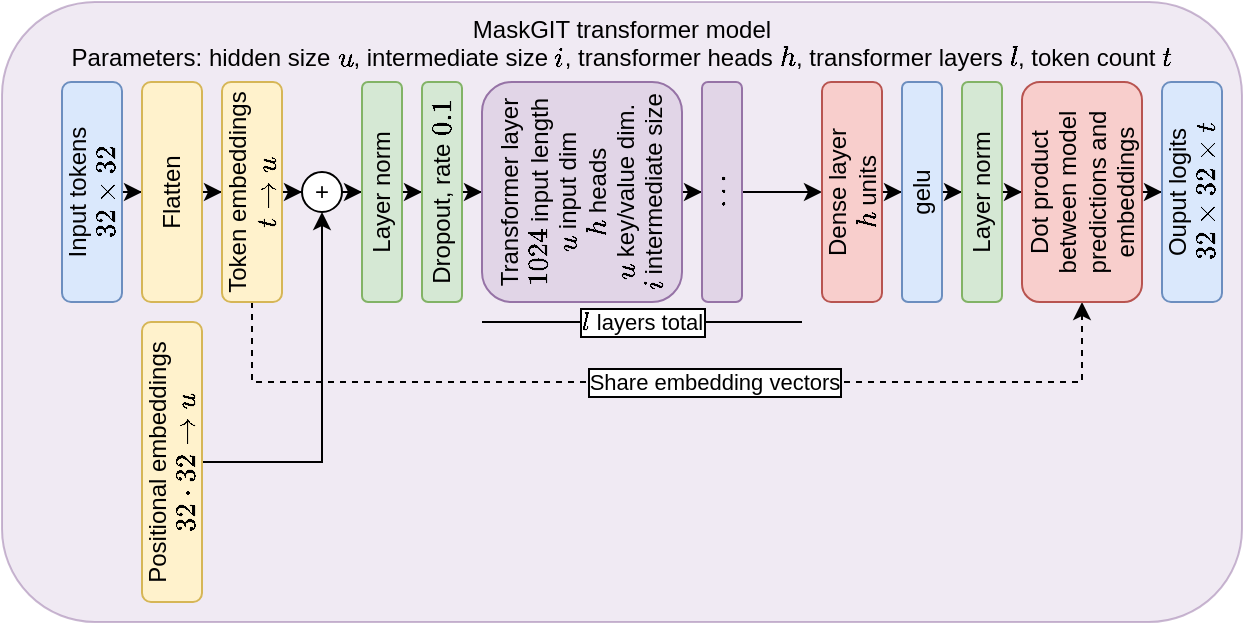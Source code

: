 <mxfile version="21.2.8" type="device">
  <diagram name="Page-1" id="RpvL2VfRRBLgs9tXxbWa">
    <mxGraphModel dx="660" dy="983" grid="1" gridSize="10" guides="1" tooltips="1" connect="1" arrows="1" fold="1" page="1" pageScale="1" pageWidth="3300" pageHeight="4681" math="1" shadow="0">
      <root>
        <mxCell id="0" />
        <mxCell id="1" parent="0" />
        <mxCell id="-ReKAeFo25wn6_mvwk_p-16" value="MaskGIT transformer model&lt;br&gt;Parameters: hidden size \(u\), intermediate size \(i\), transformer heads \(h\), transformer layers \(l\), token count \(t\)" style="rounded=1;whiteSpace=wrap;html=1;verticalAlign=top;fillColor=#e1d5e7;strokeColor=#9673a6;opacity=50;movable=1;resizable=1;rotatable=1;deletable=1;editable=1;locked=0;connectable=1;" parent="1" vertex="1">
          <mxGeometry x="30" y="40" width="620" height="310" as="geometry" />
        </mxCell>
        <mxCell id="-ReKAeFo25wn6_mvwk_p-4" style="edgeStyle=orthogonalEdgeStyle;rounded=0;orthogonalLoop=1;jettySize=auto;html=1;" parent="1" source="-ReKAeFo25wn6_mvwk_p-1" target="-ReKAeFo25wn6_mvwk_p-14" edge="1">
          <mxGeometry relative="1" as="geometry" />
        </mxCell>
        <mxCell id="-ReKAeFo25wn6_mvwk_p-1" value="Input tokens&lt;br&gt;\(32 \times 32\)" style="rounded=1;whiteSpace=wrap;html=1;horizontal=0;fillColor=#dae8fc;strokeColor=#6c8ebf;" parent="1" vertex="1">
          <mxGeometry x="60" y="80" width="30" height="110" as="geometry" />
        </mxCell>
        <mxCell id="-ReKAeFo25wn6_mvwk_p-7" style="edgeStyle=orthogonalEdgeStyle;rounded=0;orthogonalLoop=1;jettySize=auto;html=1;entryX=0.5;entryY=1;entryDx=0;entryDy=0;" parent="1" source="-ReKAeFo25wn6_mvwk_p-2" target="-ReKAeFo25wn6_mvwk_p-5" edge="1">
          <mxGeometry relative="1" as="geometry" />
        </mxCell>
        <mxCell id="-ReKAeFo25wn6_mvwk_p-2" value="Positional embeddings&lt;br&gt;\(32 \cdot 32\rightarrow u\)" style="rounded=1;whiteSpace=wrap;html=1;horizontal=0;fillColor=#fff2cc;strokeColor=#d6b656;" parent="1" vertex="1">
          <mxGeometry x="100" y="200" width="30" height="140" as="geometry" />
        </mxCell>
        <mxCell id="-ReKAeFo25wn6_mvwk_p-6" style="edgeStyle=orthogonalEdgeStyle;rounded=0;orthogonalLoop=1;jettySize=auto;html=1;" parent="1" source="-ReKAeFo25wn6_mvwk_p-3" target="-ReKAeFo25wn6_mvwk_p-5" edge="1">
          <mxGeometry relative="1" as="geometry" />
        </mxCell>
        <mxCell id="-ReKAeFo25wn6_mvwk_p-9" style="edgeStyle=orthogonalEdgeStyle;rounded=0;orthogonalLoop=1;jettySize=auto;html=1;" parent="1" source="-ReKAeFo25wn6_mvwk_p-5" target="-ReKAeFo25wn6_mvwk_p-8" edge="1">
          <mxGeometry relative="1" as="geometry" />
        </mxCell>
        <mxCell id="-ReKAeFo25wn6_mvwk_p-5" value="+" style="ellipse;whiteSpace=wrap;html=1;aspect=fixed;" parent="1" vertex="1">
          <mxGeometry x="180" y="125" width="20" height="20" as="geometry" />
        </mxCell>
        <mxCell id="-ReKAeFo25wn6_mvwk_p-11" style="edgeStyle=orthogonalEdgeStyle;rounded=0;orthogonalLoop=1;jettySize=auto;html=1;" parent="1" source="-ReKAeFo25wn6_mvwk_p-8" target="-ReKAeFo25wn6_mvwk_p-10" edge="1">
          <mxGeometry relative="1" as="geometry" />
        </mxCell>
        <mxCell id="-ReKAeFo25wn6_mvwk_p-8" value="Layer norm" style="rounded=1;whiteSpace=wrap;html=1;horizontal=0;fillColor=#d5e8d4;strokeColor=#82b366;" parent="1" vertex="1">
          <mxGeometry x="210" y="80" width="20" height="110" as="geometry" />
        </mxCell>
        <mxCell id="-ReKAeFo25wn6_mvwk_p-13" style="edgeStyle=orthogonalEdgeStyle;rounded=0;orthogonalLoop=1;jettySize=auto;html=1;" parent="1" source="-ReKAeFo25wn6_mvwk_p-10" target="-ReKAeFo25wn6_mvwk_p-12" edge="1">
          <mxGeometry relative="1" as="geometry" />
        </mxCell>
        <mxCell id="-ReKAeFo25wn6_mvwk_p-10" value="Dropout, rate \(0.1\)" style="rounded=1;whiteSpace=wrap;html=1;horizontal=0;fillColor=#d5e8d4;strokeColor=#82b366;" parent="1" vertex="1">
          <mxGeometry x="240" y="80" width="20" height="110" as="geometry" />
        </mxCell>
        <mxCell id="-ReKAeFo25wn6_mvwk_p-18" value="" style="edgeStyle=orthogonalEdgeStyle;rounded=0;orthogonalLoop=1;jettySize=auto;html=1;" parent="1" source="-ReKAeFo25wn6_mvwk_p-12" target="-ReKAeFo25wn6_mvwk_p-17" edge="1">
          <mxGeometry relative="1" as="geometry" />
        </mxCell>
        <mxCell id="-ReKAeFo25wn6_mvwk_p-12" value="Transformer layer&lt;br&gt;\(1024\) input length&lt;br&gt;\(u\) input dim&lt;br&gt;\(h\) heads&lt;br&gt;\(u\) key/value dim.&lt;br&gt;\(i\) intermediate size" style="rounded=1;whiteSpace=wrap;html=1;horizontal=0;fillColor=#e1d5e7;strokeColor=#9673a6;" parent="1" vertex="1">
          <mxGeometry x="270" y="80" width="100" height="110" as="geometry" />
        </mxCell>
        <mxCell id="-ReKAeFo25wn6_mvwk_p-15" style="edgeStyle=orthogonalEdgeStyle;rounded=0;orthogonalLoop=1;jettySize=auto;html=1;" parent="1" source="-ReKAeFo25wn6_mvwk_p-14" target="-ReKAeFo25wn6_mvwk_p-3" edge="1">
          <mxGeometry relative="1" as="geometry" />
        </mxCell>
        <mxCell id="-ReKAeFo25wn6_mvwk_p-14" value="Flatten" style="rounded=1;whiteSpace=wrap;html=1;horizontal=0;fillColor=#fff2cc;strokeColor=#d6b656;" parent="1" vertex="1">
          <mxGeometry x="100" y="80" width="30" height="110" as="geometry" />
        </mxCell>
        <mxCell id="bj5exP4yNzdf8QCUCQv1-3" style="edgeStyle=elbowEdgeStyle;rounded=0;orthogonalLoop=1;jettySize=auto;html=1;dashed=1;elbow=vertical;" edge="1" parent="1" source="-ReKAeFo25wn6_mvwk_p-3" target="-ReKAeFo25wn6_mvwk_p-26">
          <mxGeometry relative="1" as="geometry">
            <Array as="points">
              <mxPoint x="490" y="230" />
              <mxPoint x="360" y="220" />
            </Array>
          </mxGeometry>
        </mxCell>
        <mxCell id="bj5exP4yNzdf8QCUCQv1-4" value="Share embedding vectors" style="edgeLabel;html=1;align=center;verticalAlign=middle;resizable=0;points=[];labelBorderColor=default;" vertex="1" connectable="0" parent="bj5exP4yNzdf8QCUCQv1-3">
          <mxGeometry x="0.093" relative="1" as="geometry">
            <mxPoint as="offset" />
          </mxGeometry>
        </mxCell>
        <mxCell id="-ReKAeFo25wn6_mvwk_p-3" value="Token embeddings&lt;br&gt;\(t \rightarrow u \)" style="rounded=1;whiteSpace=wrap;html=1;horizontal=0;fillColor=#fff2cc;strokeColor=#d6b656;" parent="1" vertex="1">
          <mxGeometry x="140" y="80" width="30" height="110" as="geometry" />
        </mxCell>
        <mxCell id="-ReKAeFo25wn6_mvwk_p-23" style="edgeStyle=orthogonalEdgeStyle;rounded=0;orthogonalLoop=1;jettySize=auto;html=1;" parent="1" source="-ReKAeFo25wn6_mvwk_p-17" target="-ReKAeFo25wn6_mvwk_p-21" edge="1">
          <mxGeometry relative="1" as="geometry" />
        </mxCell>
        <mxCell id="-ReKAeFo25wn6_mvwk_p-17" value="\( \cdots \)" style="whiteSpace=wrap;html=1;fillColor=#e1d5e7;strokeColor=#9673a6;rounded=1;horizontal=0;" parent="1" vertex="1">
          <mxGeometry x="380" y="80" width="20" height="110" as="geometry" />
        </mxCell>
        <mxCell id="-ReKAeFo25wn6_mvwk_p-19" value="" style="endArrow=none;html=1;rounded=0;" parent="1" edge="1">
          <mxGeometry width="50" height="50" relative="1" as="geometry">
            <mxPoint x="270" y="200" as="sourcePoint" />
            <mxPoint x="430" y="200" as="targetPoint" />
          </mxGeometry>
        </mxCell>
        <mxCell id="-ReKAeFo25wn6_mvwk_p-20" value="\(l\) layers total" style="edgeLabel;html=1;align=center;verticalAlign=middle;resizable=0;points=[];labelBackgroundColor=default;labelBorderColor=default;spacingLeft=0;fontSize=11;" parent="-ReKAeFo25wn6_mvwk_p-19" vertex="1" connectable="0">
          <mxGeometry x="0.226" relative="1" as="geometry">
            <mxPoint x="-18" as="offset" />
          </mxGeometry>
        </mxCell>
        <mxCell id="-ReKAeFo25wn6_mvwk_p-25" style="edgeStyle=orthogonalEdgeStyle;rounded=0;orthogonalLoop=1;jettySize=auto;html=1;" parent="1" source="-ReKAeFo25wn6_mvwk_p-21" target="-ReKAeFo25wn6_mvwk_p-24" edge="1">
          <mxGeometry relative="1" as="geometry" />
        </mxCell>
        <mxCell id="-ReKAeFo25wn6_mvwk_p-21" value="Dense layer&lt;br&gt;\(h\) units" style="whiteSpace=wrap;html=1;fillColor=#f8cecc;strokeColor=#b85450;rounded=1;horizontal=0;" parent="1" vertex="1">
          <mxGeometry x="440" y="80" width="30" height="110" as="geometry" />
        </mxCell>
        <mxCell id="-ReKAeFo25wn6_mvwk_p-28" style="edgeStyle=orthogonalEdgeStyle;rounded=0;orthogonalLoop=1;jettySize=auto;html=1;" parent="1" source="-ReKAeFo25wn6_mvwk_p-24" target="-ReKAeFo25wn6_mvwk_p-27" edge="1">
          <mxGeometry relative="1" as="geometry" />
        </mxCell>
        <mxCell id="-ReKAeFo25wn6_mvwk_p-24" value="gelu" style="rounded=1;whiteSpace=wrap;html=1;horizontal=0;fillColor=#dae8fc;strokeColor=#6c8ebf;" parent="1" vertex="1">
          <mxGeometry x="480" y="80" width="20" height="110" as="geometry" />
        </mxCell>
        <mxCell id="-ReKAeFo25wn6_mvwk_p-31" style="edgeStyle=orthogonalEdgeStyle;rounded=0;orthogonalLoop=1;jettySize=auto;html=1;" parent="1" source="-ReKAeFo25wn6_mvwk_p-26" target="-ReKAeFo25wn6_mvwk_p-30" edge="1">
          <mxGeometry relative="1" as="geometry" />
        </mxCell>
        <mxCell id="-ReKAeFo25wn6_mvwk_p-29" style="edgeStyle=orthogonalEdgeStyle;rounded=0;orthogonalLoop=1;jettySize=auto;html=1;" parent="1" source="-ReKAeFo25wn6_mvwk_p-27" target="-ReKAeFo25wn6_mvwk_p-26" edge="1">
          <mxGeometry relative="1" as="geometry" />
        </mxCell>
        <mxCell id="-ReKAeFo25wn6_mvwk_p-27" value="Layer norm" style="rounded=1;whiteSpace=wrap;html=1;horizontal=0;fillColor=#d5e8d4;strokeColor=#82b366;" parent="1" vertex="1">
          <mxGeometry x="510" y="80" width="20" height="110" as="geometry" />
        </mxCell>
        <mxCell id="-ReKAeFo25wn6_mvwk_p-30" value="Ouput logits&lt;br&gt;\(32 \times 32 \times t\)" style="rounded=1;whiteSpace=wrap;html=1;horizontal=0;fillColor=#dae8fc;strokeColor=#6c8ebf;" parent="1" vertex="1">
          <mxGeometry x="610" y="80" width="30" height="110" as="geometry" />
        </mxCell>
        <mxCell id="-ReKAeFo25wn6_mvwk_p-26" value="Dot product between model predictions and embeddings" style="whiteSpace=wrap;html=1;fillColor=#f8cecc;strokeColor=#b85450;rounded=1;horizontal=0;" parent="1" vertex="1">
          <mxGeometry x="540" y="80" width="60" height="110" as="geometry" />
        </mxCell>
      </root>
    </mxGraphModel>
  </diagram>
</mxfile>
